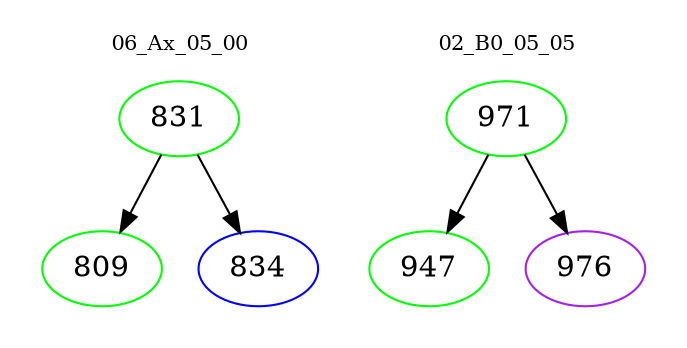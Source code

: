 digraph{
subgraph cluster_0 {
color = white
label = "06_Ax_05_00";
fontsize=10;
T0_831 [label="831", color="green"]
T0_831 -> T0_809 [color="black"]
T0_809 [label="809", color="green"]
T0_831 -> T0_834 [color="black"]
T0_834 [label="834", color="blue"]
}
subgraph cluster_1 {
color = white
label = "02_B0_05_05";
fontsize=10;
T1_971 [label="971", color="green"]
T1_971 -> T1_947 [color="black"]
T1_947 [label="947", color="green"]
T1_971 -> T1_976 [color="black"]
T1_976 [label="976", color="purple"]
}
}
